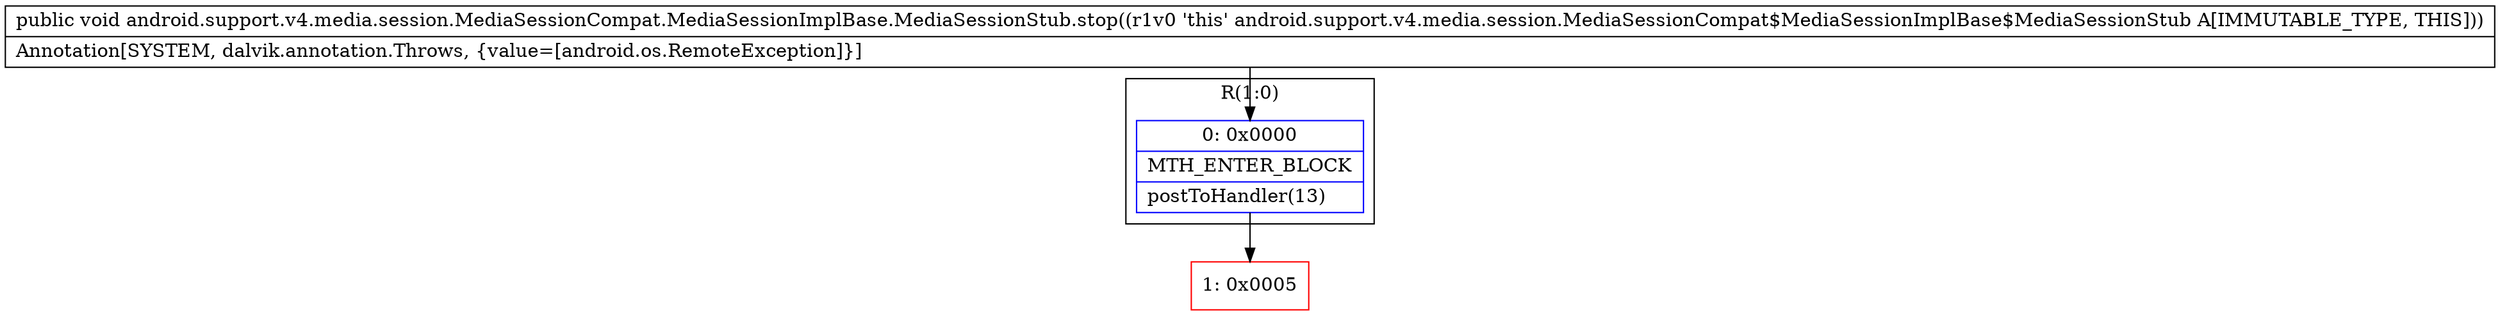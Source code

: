 digraph "CFG forandroid.support.v4.media.session.MediaSessionCompat.MediaSessionImplBase.MediaSessionStub.stop()V" {
subgraph cluster_Region_559444749 {
label = "R(1:0)";
node [shape=record,color=blue];
Node_0 [shape=record,label="{0\:\ 0x0000|MTH_ENTER_BLOCK\l|postToHandler(13)\l}"];
}
Node_1 [shape=record,color=red,label="{1\:\ 0x0005}"];
MethodNode[shape=record,label="{public void android.support.v4.media.session.MediaSessionCompat.MediaSessionImplBase.MediaSessionStub.stop((r1v0 'this' android.support.v4.media.session.MediaSessionCompat$MediaSessionImplBase$MediaSessionStub A[IMMUTABLE_TYPE, THIS]))  | Annotation[SYSTEM, dalvik.annotation.Throws, \{value=[android.os.RemoteException]\}]\l}"];
MethodNode -> Node_0;
Node_0 -> Node_1;
}

